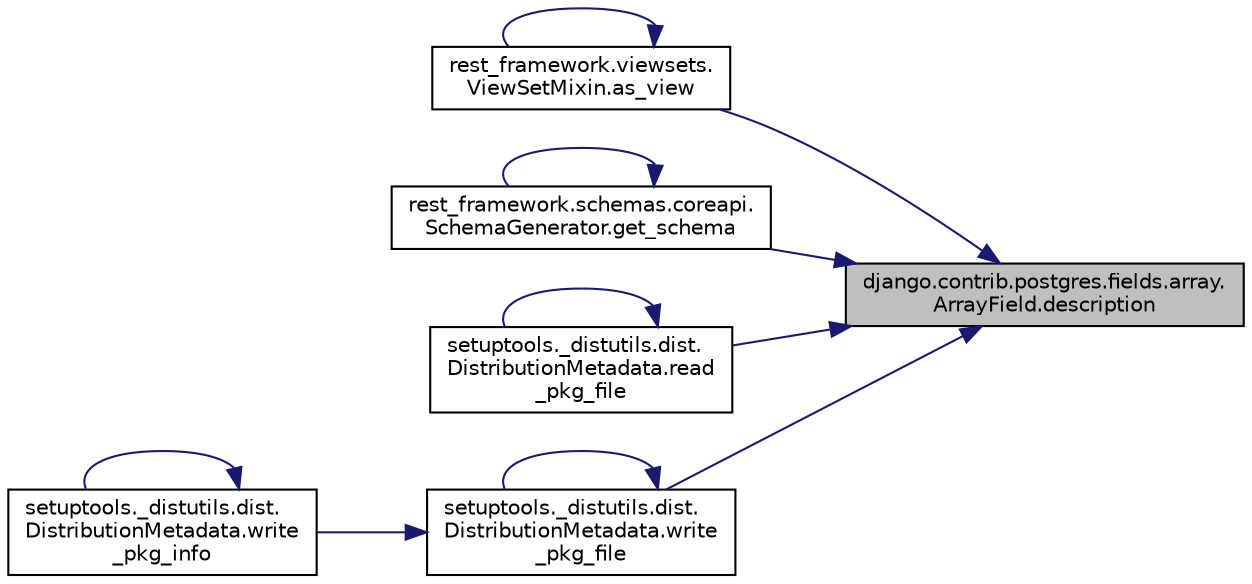 digraph "django.contrib.postgres.fields.array.ArrayField.description"
{
 // LATEX_PDF_SIZE
  edge [fontname="Helvetica",fontsize="10",labelfontname="Helvetica",labelfontsize="10"];
  node [fontname="Helvetica",fontsize="10",shape=record];
  rankdir="RL";
  Node1 [label="django.contrib.postgres.fields.array.\lArrayField.description",height=0.2,width=0.4,color="black", fillcolor="grey75", style="filled", fontcolor="black",tooltip=" "];
  Node1 -> Node2 [dir="back",color="midnightblue",fontsize="10",style="solid",fontname="Helvetica"];
  Node2 [label="rest_framework.viewsets.\lViewSetMixin.as_view",height=0.2,width=0.4,color="black", fillcolor="white", style="filled",URL="$d9/d8d/classrest__framework_1_1viewsets_1_1_view_set_mixin.html#ab57221a68375dfaf9b829641d1c712e4",tooltip=" "];
  Node2 -> Node2 [dir="back",color="midnightblue",fontsize="10",style="solid",fontname="Helvetica"];
  Node1 -> Node3 [dir="back",color="midnightblue",fontsize="10",style="solid",fontname="Helvetica"];
  Node3 [label="rest_framework.schemas.coreapi.\lSchemaGenerator.get_schema",height=0.2,width=0.4,color="black", fillcolor="white", style="filled",URL="$d4/d76/classrest__framework_1_1schemas_1_1coreapi_1_1_schema_generator.html#a2ec11493e5ca0f62eb2918703ae99a63",tooltip=" "];
  Node3 -> Node3 [dir="back",color="midnightblue",fontsize="10",style="solid",fontname="Helvetica"];
  Node1 -> Node4 [dir="back",color="midnightblue",fontsize="10",style="solid",fontname="Helvetica"];
  Node4 [label="setuptools._distutils.dist.\lDistributionMetadata.read\l_pkg_file",height=0.2,width=0.4,color="black", fillcolor="white", style="filled",URL="$d9/d53/classsetuptools_1_1__distutils_1_1dist_1_1_distribution_metadata.html#accf5cd8961b4c252be35cca56dc483c8",tooltip=" "];
  Node4 -> Node4 [dir="back",color="midnightblue",fontsize="10",style="solid",fontname="Helvetica"];
  Node1 -> Node5 [dir="back",color="midnightblue",fontsize="10",style="solid",fontname="Helvetica"];
  Node5 [label="setuptools._distutils.dist.\lDistributionMetadata.write\l_pkg_file",height=0.2,width=0.4,color="black", fillcolor="white", style="filled",URL="$d9/d53/classsetuptools_1_1__distutils_1_1dist_1_1_distribution_metadata.html#a921d583635d0bc0574df79343e6ad60d",tooltip=" "];
  Node5 -> Node5 [dir="back",color="midnightblue",fontsize="10",style="solid",fontname="Helvetica"];
  Node5 -> Node6 [dir="back",color="midnightblue",fontsize="10",style="solid",fontname="Helvetica"];
  Node6 [label="setuptools._distutils.dist.\lDistributionMetadata.write\l_pkg_info",height=0.2,width=0.4,color="black", fillcolor="white", style="filled",URL="$d9/d53/classsetuptools_1_1__distutils_1_1dist_1_1_distribution_metadata.html#a0991ae41b387cdfc66e684f1dcd7037f",tooltip=" "];
  Node6 -> Node6 [dir="back",color="midnightblue",fontsize="10",style="solid",fontname="Helvetica"];
}
